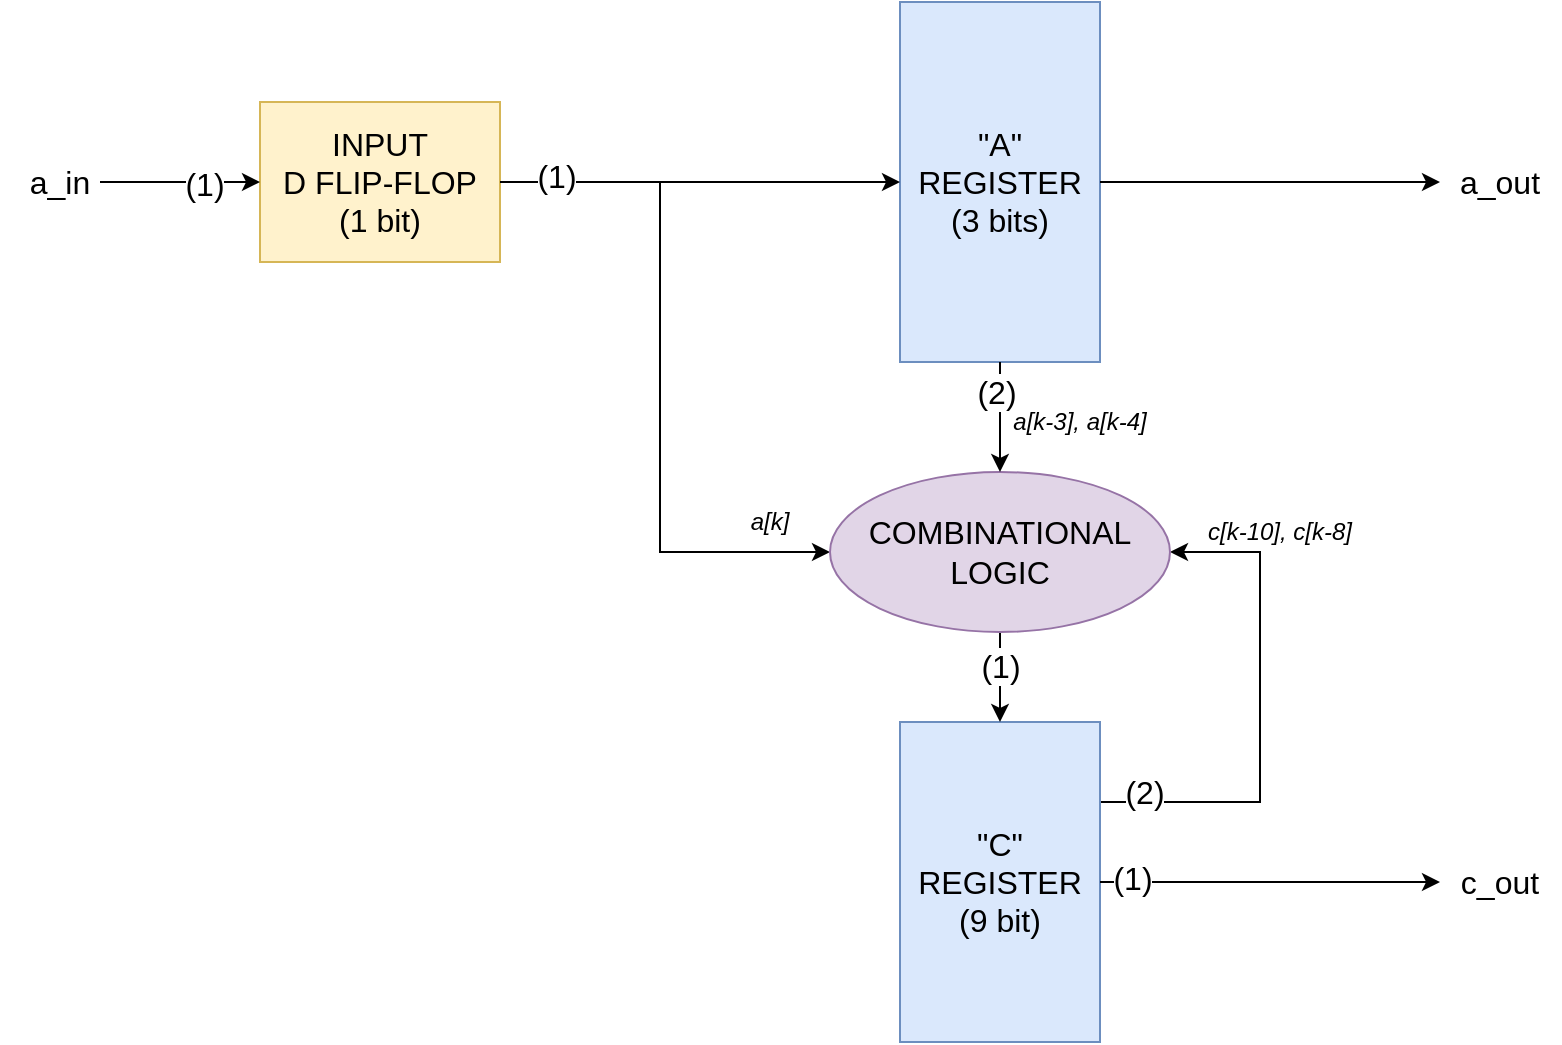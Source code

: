 <mxfile version="16.0.2" type="device"><diagram name="Page-1" id="7e0a89b8-554c-2b80-1dc8-d5c74ca68de4"><mxGraphModel dx="1535" dy="975" grid="1" gridSize="10" guides="1" tooltips="1" connect="1" arrows="1" fold="1" page="1" pageScale="1" pageWidth="1100" pageHeight="850" background="none" math="0" shadow="0"><root><mxCell id="0"/><mxCell id="1" parent="0"/><mxCell id="4E0v2E3ka-j6qcxpBKY_-5" value="&lt;span&gt;INPUT&lt;/span&gt;&lt;br&gt;&lt;span&gt;D FLIP-FLOP&lt;br&gt;(1 bit)&lt;/span&gt;" style="rounded=0;whiteSpace=wrap;html=1;fontSize=16;fillColor=#fff2cc;strokeColor=#d6b656;" parent="1" vertex="1"><mxGeometry x="160" y="160" width="120" height="80" as="geometry"/></mxCell><mxCell id="4E0v2E3ka-j6qcxpBKY_-6" value="&quot;A&quot;&lt;br&gt;REGISTER&lt;br&gt;(3 bits)" style="rounded=0;whiteSpace=wrap;html=1;fontSize=16;fillColor=#dae8fc;strokeColor=#6c8ebf;" parent="1" vertex="1"><mxGeometry x="480" y="110" width="100" height="180" as="geometry"/></mxCell><mxCell id="4E0v2E3ka-j6qcxpBKY_-35" style="edgeStyle=orthogonalEdgeStyle;rounded=0;orthogonalLoop=1;jettySize=auto;html=1;exitX=1;exitY=0.25;exitDx=0;exitDy=0;fontSize=16;entryX=1;entryY=0.5;entryDx=0;entryDy=0;" parent="1" source="4E0v2E3ka-j6qcxpBKY_-7" target="4E0v2E3ka-j6qcxpBKY_-17" edge="1"><mxGeometry relative="1" as="geometry"><mxPoint x="660.0" y="380" as="targetPoint"/><Array as="points"><mxPoint x="660" y="510"/><mxPoint x="660" y="385"/></Array></mxGeometry></mxCell><mxCell id="4E0v2E3ka-j6qcxpBKY_-38" value="(2)" style="edgeLabel;html=1;align=center;verticalAlign=middle;resizable=0;points=[];fontSize=16;" parent="4E0v2E3ka-j6qcxpBKY_-35" vertex="1" connectable="0"><mxGeometry x="-0.824" y="5" relative="1" as="geometry"><mxPoint as="offset"/></mxGeometry></mxCell><mxCell id="4E0v2E3ka-j6qcxpBKY_-7" value="&quot;C&quot;&lt;br&gt;REGISTER&lt;br&gt;(9 bit)" style="rounded=0;whiteSpace=wrap;html=1;fontSize=16;fillColor=#dae8fc;strokeColor=#6c8ebf;" parent="1" vertex="1"><mxGeometry x="480" y="470" width="100" height="160" as="geometry"/></mxCell><mxCell id="4E0v2E3ka-j6qcxpBKY_-8" value="" style="endArrow=classic;html=1;rounded=0;fontSize=16;entryX=0;entryY=0.5;entryDx=0;entryDy=0;" parent="1" target="4E0v2E3ka-j6qcxpBKY_-5" edge="1"><mxGeometry width="50" height="50" relative="1" as="geometry"><mxPoint x="80" y="200" as="sourcePoint"/><mxPoint x="490" y="280" as="targetPoint"/></mxGeometry></mxCell><mxCell id="4E0v2E3ka-j6qcxpBKY_-10" value="(1)" style="edgeLabel;html=1;align=center;verticalAlign=middle;resizable=0;points=[];fontSize=16;" parent="4E0v2E3ka-j6qcxpBKY_-8" vertex="1" connectable="0"><mxGeometry x="0.286" y="-1" relative="1" as="geometry"><mxPoint as="offset"/></mxGeometry></mxCell><mxCell id="4E0v2E3ka-j6qcxpBKY_-9" value="a_in" style="text;html=1;strokeColor=none;fillColor=none;align=center;verticalAlign=middle;whiteSpace=wrap;rounded=0;fontSize=16;" parent="1" vertex="1"><mxGeometry x="30" y="185" width="60" height="30" as="geometry"/></mxCell><mxCell id="4E0v2E3ka-j6qcxpBKY_-11" value="" style="endArrow=classic;html=1;rounded=0;fontSize=16;exitX=1;exitY=0.5;exitDx=0;exitDy=0;entryX=0;entryY=0.5;entryDx=0;entryDy=0;" parent="1" source="4E0v2E3ka-j6qcxpBKY_-5" target="4E0v2E3ka-j6qcxpBKY_-6" edge="1"><mxGeometry width="50" height="50" relative="1" as="geometry"><mxPoint x="440" y="330" as="sourcePoint"/><mxPoint x="490" y="280" as="targetPoint"/></mxGeometry></mxCell><mxCell id="4E0v2E3ka-j6qcxpBKY_-12" value="(1)" style="edgeLabel;html=1;align=center;verticalAlign=middle;resizable=0;points=[];fontSize=16;" parent="4E0v2E3ka-j6qcxpBKY_-11" vertex="1" connectable="0"><mxGeometry x="-0.721" y="3" relative="1" as="geometry"><mxPoint as="offset"/></mxGeometry></mxCell><mxCell id="4E0v2E3ka-j6qcxpBKY_-15" value="" style="endArrow=classic;html=1;rounded=0;fontSize=16;entryX=0;entryY=0.5;entryDx=0;entryDy=0;" parent="1" target="4E0v2E3ka-j6qcxpBKY_-17" edge="1"><mxGeometry width="50" height="50" relative="1" as="geometry"><mxPoint x="360" y="200" as="sourcePoint"/><mxPoint x="470" y="370" as="targetPoint"/><Array as="points"><mxPoint x="360" y="385"/></Array></mxGeometry></mxCell><mxCell id="4E0v2E3ka-j6qcxpBKY_-34" style="edgeStyle=orthogonalEdgeStyle;rounded=0;orthogonalLoop=1;jettySize=auto;html=1;exitX=0.5;exitY=1;exitDx=0;exitDy=0;entryX=0.5;entryY=0;entryDx=0;entryDy=0;fontSize=16;" parent="1" source="4E0v2E3ka-j6qcxpBKY_-17" target="4E0v2E3ka-j6qcxpBKY_-7" edge="1"><mxGeometry relative="1" as="geometry"/></mxCell><mxCell id="4E0v2E3ka-j6qcxpBKY_-40" value="(1)" style="edgeLabel;html=1;align=center;verticalAlign=middle;resizable=0;points=[];fontSize=16;" parent="4E0v2E3ka-j6qcxpBKY_-34" vertex="1" connectable="0"><mxGeometry x="-0.234" relative="1" as="geometry"><mxPoint as="offset"/></mxGeometry></mxCell><mxCell id="4E0v2E3ka-j6qcxpBKY_-17" value="COMBINATIONAL&lt;br&gt;LOGIC" style="ellipse;whiteSpace=wrap;html=1;fontSize=16;fillColor=#e1d5e7;strokeColor=#9673a6;" parent="1" vertex="1"><mxGeometry x="445" y="345" width="170" height="80" as="geometry"/></mxCell><mxCell id="4E0v2E3ka-j6qcxpBKY_-19" value="" style="endArrow=classic;html=1;rounded=0;fontSize=16;exitX=0.5;exitY=1;exitDx=0;exitDy=0;entryX=0.5;entryY=0;entryDx=0;entryDy=0;exitPerimeter=0;" parent="1" source="4E0v2E3ka-j6qcxpBKY_-6" target="4E0v2E3ka-j6qcxpBKY_-17" edge="1"><mxGeometry width="50" height="50" relative="1" as="geometry"><mxPoint x="440" y="320" as="sourcePoint"/><mxPoint x="490" y="270" as="targetPoint"/></mxGeometry></mxCell><mxCell id="4E0v2E3ka-j6qcxpBKY_-27" value="(2)" style="edgeLabel;html=1;align=center;verticalAlign=middle;resizable=0;points=[];fontSize=16;" parent="4E0v2E3ka-j6qcxpBKY_-19" vertex="1" connectable="0"><mxGeometry x="-0.477" y="-2" relative="1" as="geometry"><mxPoint as="offset"/></mxGeometry></mxCell><mxCell id="4E0v2E3ka-j6qcxpBKY_-30" value="a_out" style="text;html=1;strokeColor=none;fillColor=none;align=center;verticalAlign=middle;whiteSpace=wrap;rounded=0;fontSize=16;" parent="1" vertex="1"><mxGeometry x="750" y="185" width="60" height="30" as="geometry"/></mxCell><mxCell id="4E0v2E3ka-j6qcxpBKY_-31" value="c_out" style="text;html=1;strokeColor=none;fillColor=none;align=center;verticalAlign=middle;whiteSpace=wrap;rounded=0;fontSize=16;" parent="1" vertex="1"><mxGeometry x="750" y="535" width="60" height="30" as="geometry"/></mxCell><mxCell id="4E0v2E3ka-j6qcxpBKY_-32" value="" style="endArrow=classic;html=1;rounded=0;fontSize=16;exitX=1;exitY=0.5;exitDx=0;exitDy=0;entryX=0;entryY=0.5;entryDx=0;entryDy=0;" parent="1" source="4E0v2E3ka-j6qcxpBKY_-6" target="4E0v2E3ka-j6qcxpBKY_-30" edge="1"><mxGeometry width="50" height="50" relative="1" as="geometry"><mxPoint x="830" y="210" as="sourcePoint"/><mxPoint x="500" y="300" as="targetPoint"/></mxGeometry></mxCell><mxCell id="4E0v2E3ka-j6qcxpBKY_-36" value="" style="endArrow=classic;html=1;rounded=0;fontSize=16;entryX=0;entryY=0.5;entryDx=0;entryDy=0;exitX=1;exitY=0.5;exitDx=0;exitDy=0;" parent="1" source="4E0v2E3ka-j6qcxpBKY_-7" target="4E0v2E3ka-j6qcxpBKY_-31" edge="1"><mxGeometry width="50" height="50" relative="1" as="geometry"><mxPoint x="630" y="570" as="sourcePoint"/><mxPoint x="730" y="500" as="targetPoint"/></mxGeometry></mxCell><mxCell id="4E0v2E3ka-j6qcxpBKY_-37" value="(1)" style="edgeLabel;html=1;align=center;verticalAlign=middle;resizable=0;points=[];fontSize=16;" parent="4E0v2E3ka-j6qcxpBKY_-36" vertex="1" connectable="0"><mxGeometry x="-0.81" y="2" relative="1" as="geometry"><mxPoint as="offset"/></mxGeometry></mxCell><mxCell id="hfvlPGAOAVvH6O0dOSvy-2" value="&lt;i&gt;a[k-3], a[k-4]&lt;/i&gt;" style="text;html=1;strokeColor=none;fillColor=none;align=center;verticalAlign=middle;whiteSpace=wrap;rounded=0;" vertex="1" parent="1"><mxGeometry x="530" y="310" width="80" height="20" as="geometry"/></mxCell><mxCell id="hfvlPGAOAVvH6O0dOSvy-3" value="&lt;i&gt;c[k-10], c[k-8]&lt;/i&gt;" style="text;html=1;strokeColor=none;fillColor=none;align=center;verticalAlign=middle;whiteSpace=wrap;rounded=0;" vertex="1" parent="1"><mxGeometry x="630" y="365" width="80" height="20" as="geometry"/></mxCell><mxCell id="hfvlPGAOAVvH6O0dOSvy-4" value="&lt;i&gt;a[k]&lt;/i&gt;" style="text;html=1;strokeColor=none;fillColor=none;align=center;verticalAlign=middle;whiteSpace=wrap;rounded=0;" vertex="1" parent="1"><mxGeometry x="400" y="360" width="30" height="20" as="geometry"/></mxCell></root></mxGraphModel></diagram></mxfile>